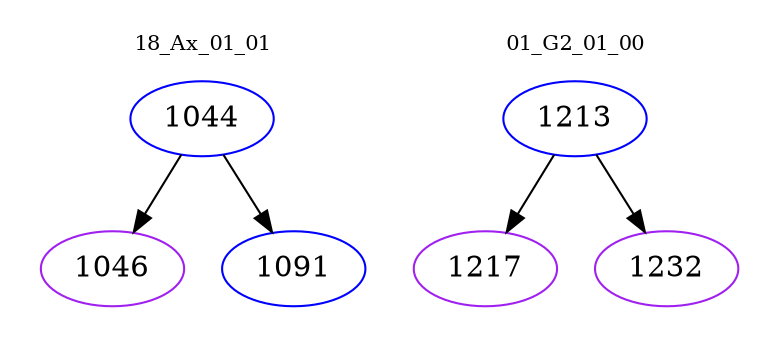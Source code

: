 digraph{
subgraph cluster_0 {
color = white
label = "18_Ax_01_01";
fontsize=10;
T0_1044 [label="1044", color="blue"]
T0_1044 -> T0_1046 [color="black"]
T0_1046 [label="1046", color="purple"]
T0_1044 -> T0_1091 [color="black"]
T0_1091 [label="1091", color="blue"]
}
subgraph cluster_1 {
color = white
label = "01_G2_01_00";
fontsize=10;
T1_1213 [label="1213", color="blue"]
T1_1213 -> T1_1217 [color="black"]
T1_1217 [label="1217", color="purple"]
T1_1213 -> T1_1232 [color="black"]
T1_1232 [label="1232", color="purple"]
}
}
